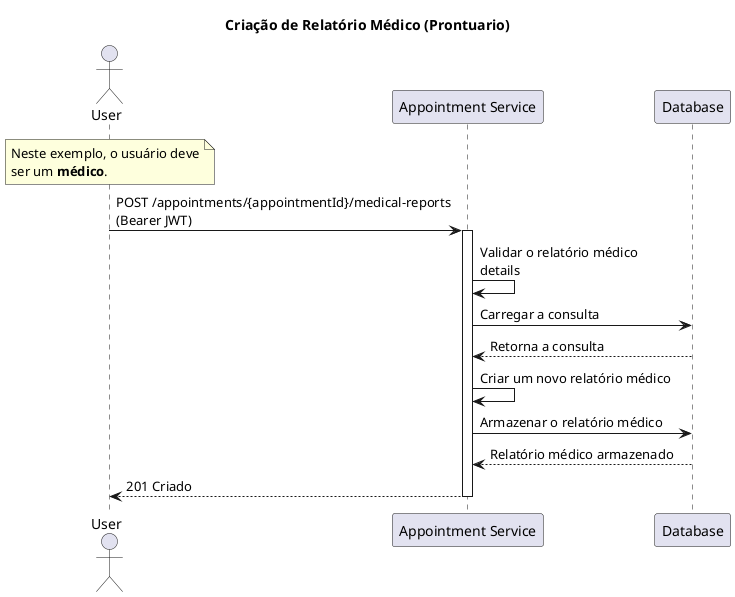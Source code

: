 @startuml create_medical_report

title Criação de Relatório Médico (Prontuario)

actor "User" as user
participant "Appointment Service" as appointment_service
participant "Database" as database

note over user
Neste exemplo, o usuário deve
ser um **médico**.
end note

user -> appointment_service: POST /appointments/{appointmentId}/medical-reports\n(Bearer JWT)

activate appointment_service
appointment_service -> appointment_service: Validar o relatório médico\ndetails
appointment_service -> database: Carregar a consulta
database --> appointment_service: Retorna a consulta
appointment_service -> appointment_service: Criar um novo relatório médico
appointment_service -> database: Armazenar o relatório médico
database --> appointment_service: Relatório médico armazenado
appointment_service --> user: 201 Criado
deactivate appointment_service

@enduml